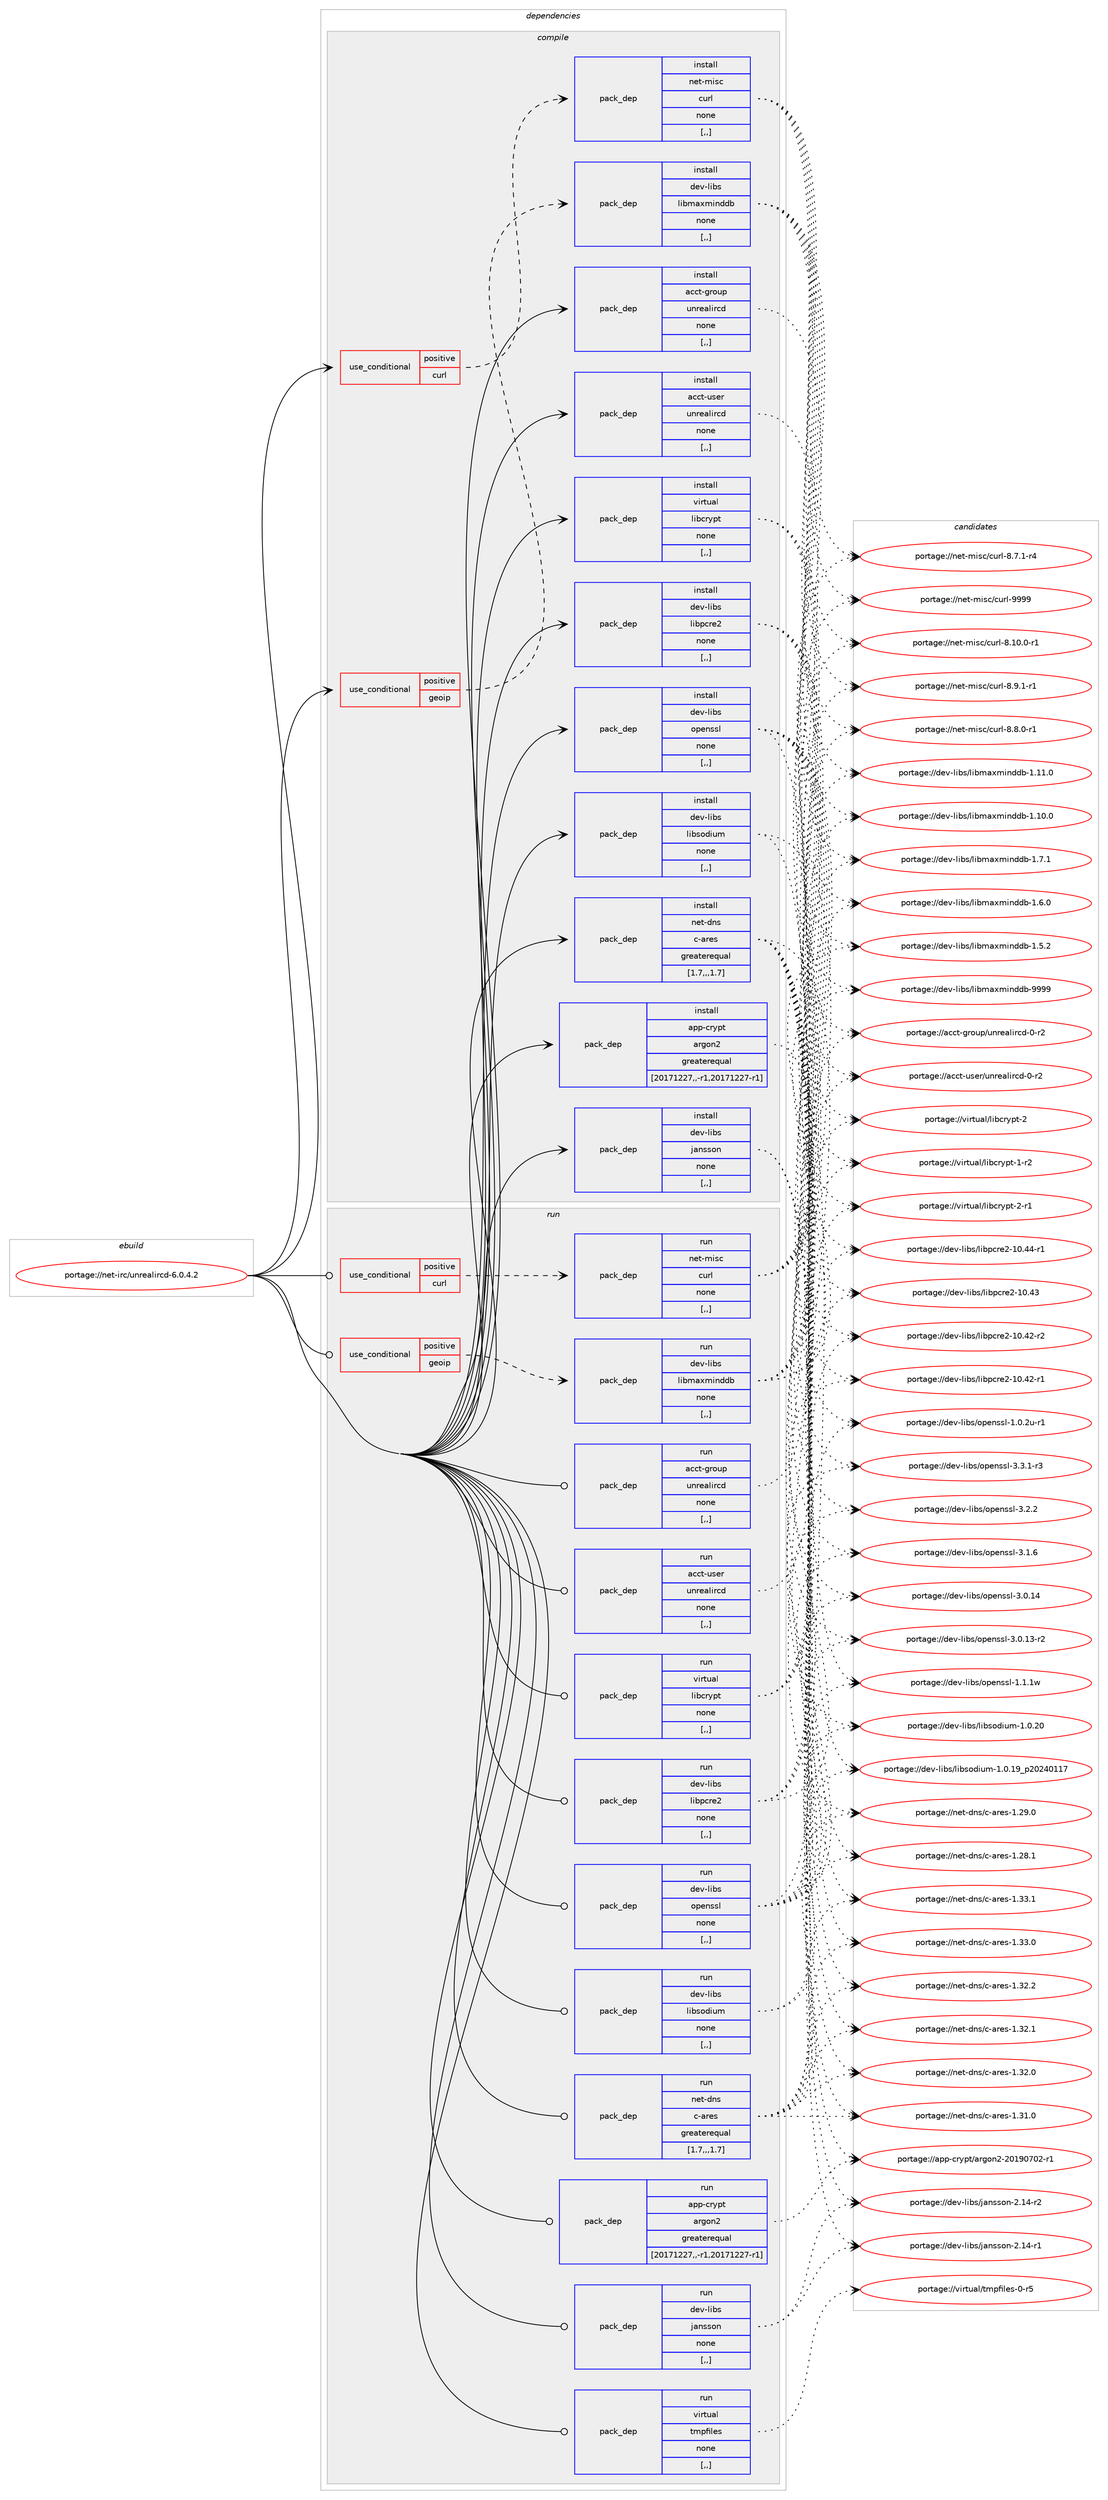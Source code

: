 digraph prolog {

# *************
# Graph options
# *************

newrank=true;
concentrate=true;
compound=true;
graph [rankdir=LR,fontname=Helvetica,fontsize=10,ranksep=1.5];#, ranksep=2.5, nodesep=0.2];
edge  [arrowhead=vee];
node  [fontname=Helvetica,fontsize=10];

# **********
# The ebuild
# **********

subgraph cluster_leftcol {
color=gray;
label=<<i>ebuild</i>>;
id [label="portage://net-irc/unrealircd-6.0.4.2", color=red, width=4, href="../net-irc/unrealircd-6.0.4.2.svg"];
}

# ****************
# The dependencies
# ****************

subgraph cluster_midcol {
color=gray;
label=<<i>dependencies</i>>;
subgraph cluster_compile {
fillcolor="#eeeeee";
style=filled;
label=<<i>compile</i>>;
subgraph cond227250 {
dependency869000 [label=<<TABLE BORDER="0" CELLBORDER="1" CELLSPACING="0" CELLPADDING="4"><TR><TD ROWSPAN="3" CELLPADDING="10">use_conditional</TD></TR><TR><TD>positive</TD></TR><TR><TD>curl</TD></TR></TABLE>>, shape=none, color=red];
subgraph pack635353 {
dependency869001 [label=<<TABLE BORDER="0" CELLBORDER="1" CELLSPACING="0" CELLPADDING="4" WIDTH="220"><TR><TD ROWSPAN="6" CELLPADDING="30">pack_dep</TD></TR><TR><TD WIDTH="110">install</TD></TR><TR><TD>net-misc</TD></TR><TR><TD>curl</TD></TR><TR><TD>none</TD></TR><TR><TD>[,,]</TD></TR></TABLE>>, shape=none, color=blue];
}
dependency869000:e -> dependency869001:w [weight=20,style="dashed",arrowhead="vee"];
}
id:e -> dependency869000:w [weight=20,style="solid",arrowhead="vee"];
subgraph cond227251 {
dependency869002 [label=<<TABLE BORDER="0" CELLBORDER="1" CELLSPACING="0" CELLPADDING="4"><TR><TD ROWSPAN="3" CELLPADDING="10">use_conditional</TD></TR><TR><TD>positive</TD></TR><TR><TD>geoip</TD></TR></TABLE>>, shape=none, color=red];
subgraph pack635354 {
dependency869003 [label=<<TABLE BORDER="0" CELLBORDER="1" CELLSPACING="0" CELLPADDING="4" WIDTH="220"><TR><TD ROWSPAN="6" CELLPADDING="30">pack_dep</TD></TR><TR><TD WIDTH="110">install</TD></TR><TR><TD>dev-libs</TD></TR><TR><TD>libmaxminddb</TD></TR><TR><TD>none</TD></TR><TR><TD>[,,]</TD></TR></TABLE>>, shape=none, color=blue];
}
dependency869002:e -> dependency869003:w [weight=20,style="dashed",arrowhead="vee"];
}
id:e -> dependency869002:w [weight=20,style="solid",arrowhead="vee"];
subgraph pack635355 {
dependency869004 [label=<<TABLE BORDER="0" CELLBORDER="1" CELLSPACING="0" CELLPADDING="4" WIDTH="220"><TR><TD ROWSPAN="6" CELLPADDING="30">pack_dep</TD></TR><TR><TD WIDTH="110">install</TD></TR><TR><TD>acct-group</TD></TR><TR><TD>unrealircd</TD></TR><TR><TD>none</TD></TR><TR><TD>[,,]</TD></TR></TABLE>>, shape=none, color=blue];
}
id:e -> dependency869004:w [weight=20,style="solid",arrowhead="vee"];
subgraph pack635356 {
dependency869005 [label=<<TABLE BORDER="0" CELLBORDER="1" CELLSPACING="0" CELLPADDING="4" WIDTH="220"><TR><TD ROWSPAN="6" CELLPADDING="30">pack_dep</TD></TR><TR><TD WIDTH="110">install</TD></TR><TR><TD>acct-user</TD></TR><TR><TD>unrealircd</TD></TR><TR><TD>none</TD></TR><TR><TD>[,,]</TD></TR></TABLE>>, shape=none, color=blue];
}
id:e -> dependency869005:w [weight=20,style="solid",arrowhead="vee"];
subgraph pack635357 {
dependency869006 [label=<<TABLE BORDER="0" CELLBORDER="1" CELLSPACING="0" CELLPADDING="4" WIDTH="220"><TR><TD ROWSPAN="6" CELLPADDING="30">pack_dep</TD></TR><TR><TD WIDTH="110">install</TD></TR><TR><TD>app-crypt</TD></TR><TR><TD>argon2</TD></TR><TR><TD>greaterequal</TD></TR><TR><TD>[20171227,,-r1,20171227-r1]</TD></TR></TABLE>>, shape=none, color=blue];
}
id:e -> dependency869006:w [weight=20,style="solid",arrowhead="vee"];
subgraph pack635358 {
dependency869007 [label=<<TABLE BORDER="0" CELLBORDER="1" CELLSPACING="0" CELLPADDING="4" WIDTH="220"><TR><TD ROWSPAN="6" CELLPADDING="30">pack_dep</TD></TR><TR><TD WIDTH="110">install</TD></TR><TR><TD>dev-libs</TD></TR><TR><TD>jansson</TD></TR><TR><TD>none</TD></TR><TR><TD>[,,]</TD></TR></TABLE>>, shape=none, color=blue];
}
id:e -> dependency869007:w [weight=20,style="solid",arrowhead="vee"];
subgraph pack635359 {
dependency869008 [label=<<TABLE BORDER="0" CELLBORDER="1" CELLSPACING="0" CELLPADDING="4" WIDTH="220"><TR><TD ROWSPAN="6" CELLPADDING="30">pack_dep</TD></TR><TR><TD WIDTH="110">install</TD></TR><TR><TD>dev-libs</TD></TR><TR><TD>libpcre2</TD></TR><TR><TD>none</TD></TR><TR><TD>[,,]</TD></TR></TABLE>>, shape=none, color=blue];
}
id:e -> dependency869008:w [weight=20,style="solid",arrowhead="vee"];
subgraph pack635360 {
dependency869009 [label=<<TABLE BORDER="0" CELLBORDER="1" CELLSPACING="0" CELLPADDING="4" WIDTH="220"><TR><TD ROWSPAN="6" CELLPADDING="30">pack_dep</TD></TR><TR><TD WIDTH="110">install</TD></TR><TR><TD>dev-libs</TD></TR><TR><TD>libsodium</TD></TR><TR><TD>none</TD></TR><TR><TD>[,,]</TD></TR></TABLE>>, shape=none, color=blue];
}
id:e -> dependency869009:w [weight=20,style="solid",arrowhead="vee"];
subgraph pack635361 {
dependency869010 [label=<<TABLE BORDER="0" CELLBORDER="1" CELLSPACING="0" CELLPADDING="4" WIDTH="220"><TR><TD ROWSPAN="6" CELLPADDING="30">pack_dep</TD></TR><TR><TD WIDTH="110">install</TD></TR><TR><TD>dev-libs</TD></TR><TR><TD>openssl</TD></TR><TR><TD>none</TD></TR><TR><TD>[,,]</TD></TR></TABLE>>, shape=none, color=blue];
}
id:e -> dependency869010:w [weight=20,style="solid",arrowhead="vee"];
subgraph pack635362 {
dependency869011 [label=<<TABLE BORDER="0" CELLBORDER="1" CELLSPACING="0" CELLPADDING="4" WIDTH="220"><TR><TD ROWSPAN="6" CELLPADDING="30">pack_dep</TD></TR><TR><TD WIDTH="110">install</TD></TR><TR><TD>net-dns</TD></TR><TR><TD>c-ares</TD></TR><TR><TD>greaterequal</TD></TR><TR><TD>[1.7,,,1.7]</TD></TR></TABLE>>, shape=none, color=blue];
}
id:e -> dependency869011:w [weight=20,style="solid",arrowhead="vee"];
subgraph pack635363 {
dependency869012 [label=<<TABLE BORDER="0" CELLBORDER="1" CELLSPACING="0" CELLPADDING="4" WIDTH="220"><TR><TD ROWSPAN="6" CELLPADDING="30">pack_dep</TD></TR><TR><TD WIDTH="110">install</TD></TR><TR><TD>virtual</TD></TR><TR><TD>libcrypt</TD></TR><TR><TD>none</TD></TR><TR><TD>[,,]</TD></TR></TABLE>>, shape=none, color=blue];
}
id:e -> dependency869012:w [weight=20,style="solid",arrowhead="vee"];
}
subgraph cluster_compileandrun {
fillcolor="#eeeeee";
style=filled;
label=<<i>compile and run</i>>;
}
subgraph cluster_run {
fillcolor="#eeeeee";
style=filled;
label=<<i>run</i>>;
subgraph cond227252 {
dependency869013 [label=<<TABLE BORDER="0" CELLBORDER="1" CELLSPACING="0" CELLPADDING="4"><TR><TD ROWSPAN="3" CELLPADDING="10">use_conditional</TD></TR><TR><TD>positive</TD></TR><TR><TD>curl</TD></TR></TABLE>>, shape=none, color=red];
subgraph pack635364 {
dependency869014 [label=<<TABLE BORDER="0" CELLBORDER="1" CELLSPACING="0" CELLPADDING="4" WIDTH="220"><TR><TD ROWSPAN="6" CELLPADDING="30">pack_dep</TD></TR><TR><TD WIDTH="110">run</TD></TR><TR><TD>net-misc</TD></TR><TR><TD>curl</TD></TR><TR><TD>none</TD></TR><TR><TD>[,,]</TD></TR></TABLE>>, shape=none, color=blue];
}
dependency869013:e -> dependency869014:w [weight=20,style="dashed",arrowhead="vee"];
}
id:e -> dependency869013:w [weight=20,style="solid",arrowhead="odot"];
subgraph cond227253 {
dependency869015 [label=<<TABLE BORDER="0" CELLBORDER="1" CELLSPACING="0" CELLPADDING="4"><TR><TD ROWSPAN="3" CELLPADDING="10">use_conditional</TD></TR><TR><TD>positive</TD></TR><TR><TD>geoip</TD></TR></TABLE>>, shape=none, color=red];
subgraph pack635365 {
dependency869016 [label=<<TABLE BORDER="0" CELLBORDER="1" CELLSPACING="0" CELLPADDING="4" WIDTH="220"><TR><TD ROWSPAN="6" CELLPADDING="30">pack_dep</TD></TR><TR><TD WIDTH="110">run</TD></TR><TR><TD>dev-libs</TD></TR><TR><TD>libmaxminddb</TD></TR><TR><TD>none</TD></TR><TR><TD>[,,]</TD></TR></TABLE>>, shape=none, color=blue];
}
dependency869015:e -> dependency869016:w [weight=20,style="dashed",arrowhead="vee"];
}
id:e -> dependency869015:w [weight=20,style="solid",arrowhead="odot"];
subgraph pack635366 {
dependency869017 [label=<<TABLE BORDER="0" CELLBORDER="1" CELLSPACING="0" CELLPADDING="4" WIDTH="220"><TR><TD ROWSPAN="6" CELLPADDING="30">pack_dep</TD></TR><TR><TD WIDTH="110">run</TD></TR><TR><TD>acct-group</TD></TR><TR><TD>unrealircd</TD></TR><TR><TD>none</TD></TR><TR><TD>[,,]</TD></TR></TABLE>>, shape=none, color=blue];
}
id:e -> dependency869017:w [weight=20,style="solid",arrowhead="odot"];
subgraph pack635367 {
dependency869018 [label=<<TABLE BORDER="0" CELLBORDER="1" CELLSPACING="0" CELLPADDING="4" WIDTH="220"><TR><TD ROWSPAN="6" CELLPADDING="30">pack_dep</TD></TR><TR><TD WIDTH="110">run</TD></TR><TR><TD>acct-user</TD></TR><TR><TD>unrealircd</TD></TR><TR><TD>none</TD></TR><TR><TD>[,,]</TD></TR></TABLE>>, shape=none, color=blue];
}
id:e -> dependency869018:w [weight=20,style="solid",arrowhead="odot"];
subgraph pack635368 {
dependency869019 [label=<<TABLE BORDER="0" CELLBORDER="1" CELLSPACING="0" CELLPADDING="4" WIDTH="220"><TR><TD ROWSPAN="6" CELLPADDING="30">pack_dep</TD></TR><TR><TD WIDTH="110">run</TD></TR><TR><TD>app-crypt</TD></TR><TR><TD>argon2</TD></TR><TR><TD>greaterequal</TD></TR><TR><TD>[20171227,,-r1,20171227-r1]</TD></TR></TABLE>>, shape=none, color=blue];
}
id:e -> dependency869019:w [weight=20,style="solid",arrowhead="odot"];
subgraph pack635369 {
dependency869020 [label=<<TABLE BORDER="0" CELLBORDER="1" CELLSPACING="0" CELLPADDING="4" WIDTH="220"><TR><TD ROWSPAN="6" CELLPADDING="30">pack_dep</TD></TR><TR><TD WIDTH="110">run</TD></TR><TR><TD>dev-libs</TD></TR><TR><TD>jansson</TD></TR><TR><TD>none</TD></TR><TR><TD>[,,]</TD></TR></TABLE>>, shape=none, color=blue];
}
id:e -> dependency869020:w [weight=20,style="solid",arrowhead="odot"];
subgraph pack635370 {
dependency869021 [label=<<TABLE BORDER="0" CELLBORDER="1" CELLSPACING="0" CELLPADDING="4" WIDTH="220"><TR><TD ROWSPAN="6" CELLPADDING="30">pack_dep</TD></TR><TR><TD WIDTH="110">run</TD></TR><TR><TD>dev-libs</TD></TR><TR><TD>libpcre2</TD></TR><TR><TD>none</TD></TR><TR><TD>[,,]</TD></TR></TABLE>>, shape=none, color=blue];
}
id:e -> dependency869021:w [weight=20,style="solid",arrowhead="odot"];
subgraph pack635371 {
dependency869022 [label=<<TABLE BORDER="0" CELLBORDER="1" CELLSPACING="0" CELLPADDING="4" WIDTH="220"><TR><TD ROWSPAN="6" CELLPADDING="30">pack_dep</TD></TR><TR><TD WIDTH="110">run</TD></TR><TR><TD>dev-libs</TD></TR><TR><TD>libsodium</TD></TR><TR><TD>none</TD></TR><TR><TD>[,,]</TD></TR></TABLE>>, shape=none, color=blue];
}
id:e -> dependency869022:w [weight=20,style="solid",arrowhead="odot"];
subgraph pack635372 {
dependency869023 [label=<<TABLE BORDER="0" CELLBORDER="1" CELLSPACING="0" CELLPADDING="4" WIDTH="220"><TR><TD ROWSPAN="6" CELLPADDING="30">pack_dep</TD></TR><TR><TD WIDTH="110">run</TD></TR><TR><TD>dev-libs</TD></TR><TR><TD>openssl</TD></TR><TR><TD>none</TD></TR><TR><TD>[,,]</TD></TR></TABLE>>, shape=none, color=blue];
}
id:e -> dependency869023:w [weight=20,style="solid",arrowhead="odot"];
subgraph pack635373 {
dependency869024 [label=<<TABLE BORDER="0" CELLBORDER="1" CELLSPACING="0" CELLPADDING="4" WIDTH="220"><TR><TD ROWSPAN="6" CELLPADDING="30">pack_dep</TD></TR><TR><TD WIDTH="110">run</TD></TR><TR><TD>net-dns</TD></TR><TR><TD>c-ares</TD></TR><TR><TD>greaterequal</TD></TR><TR><TD>[1.7,,,1.7]</TD></TR></TABLE>>, shape=none, color=blue];
}
id:e -> dependency869024:w [weight=20,style="solid",arrowhead="odot"];
subgraph pack635374 {
dependency869025 [label=<<TABLE BORDER="0" CELLBORDER="1" CELLSPACING="0" CELLPADDING="4" WIDTH="220"><TR><TD ROWSPAN="6" CELLPADDING="30">pack_dep</TD></TR><TR><TD WIDTH="110">run</TD></TR><TR><TD>virtual</TD></TR><TR><TD>libcrypt</TD></TR><TR><TD>none</TD></TR><TR><TD>[,,]</TD></TR></TABLE>>, shape=none, color=blue];
}
id:e -> dependency869025:w [weight=20,style="solid",arrowhead="odot"];
subgraph pack635375 {
dependency869026 [label=<<TABLE BORDER="0" CELLBORDER="1" CELLSPACING="0" CELLPADDING="4" WIDTH="220"><TR><TD ROWSPAN="6" CELLPADDING="30">pack_dep</TD></TR><TR><TD WIDTH="110">run</TD></TR><TR><TD>virtual</TD></TR><TR><TD>tmpfiles</TD></TR><TR><TD>none</TD></TR><TR><TD>[,,]</TD></TR></TABLE>>, shape=none, color=blue];
}
id:e -> dependency869026:w [weight=20,style="solid",arrowhead="odot"];
}
}

# **************
# The candidates
# **************

subgraph cluster_choices {
rank=same;
color=gray;
label=<<i>candidates</i>>;

subgraph choice635353 {
color=black;
nodesep=1;
choice110101116451091051159947991171141084557575757 [label="portage://net-misc/curl-9999", color=red, width=4,href="../net-misc/curl-9999.svg"];
choice11010111645109105115994799117114108455646494846484511449 [label="portage://net-misc/curl-8.10.0-r1", color=red, width=4,href="../net-misc/curl-8.10.0-r1.svg"];
choice110101116451091051159947991171141084556465746494511449 [label="portage://net-misc/curl-8.9.1-r1", color=red, width=4,href="../net-misc/curl-8.9.1-r1.svg"];
choice110101116451091051159947991171141084556465646484511449 [label="portage://net-misc/curl-8.8.0-r1", color=red, width=4,href="../net-misc/curl-8.8.0-r1.svg"];
choice110101116451091051159947991171141084556465546494511452 [label="portage://net-misc/curl-8.7.1-r4", color=red, width=4,href="../net-misc/curl-8.7.1-r4.svg"];
dependency869001:e -> choice110101116451091051159947991171141084557575757:w [style=dotted,weight="100"];
dependency869001:e -> choice11010111645109105115994799117114108455646494846484511449:w [style=dotted,weight="100"];
dependency869001:e -> choice110101116451091051159947991171141084556465746494511449:w [style=dotted,weight="100"];
dependency869001:e -> choice110101116451091051159947991171141084556465646484511449:w [style=dotted,weight="100"];
dependency869001:e -> choice110101116451091051159947991171141084556465546494511452:w [style=dotted,weight="100"];
}
subgraph choice635354 {
color=black;
nodesep=1;
choice1001011184510810598115471081059810997120109105110100100984557575757 [label="portage://dev-libs/libmaxminddb-9999", color=red, width=4,href="../dev-libs/libmaxminddb-9999.svg"];
choice10010111845108105981154710810598109971201091051101001009845494649494648 [label="portage://dev-libs/libmaxminddb-1.11.0", color=red, width=4,href="../dev-libs/libmaxminddb-1.11.0.svg"];
choice10010111845108105981154710810598109971201091051101001009845494649484648 [label="portage://dev-libs/libmaxminddb-1.10.0", color=red, width=4,href="../dev-libs/libmaxminddb-1.10.0.svg"];
choice100101118451081059811547108105981099712010910511010010098454946554649 [label="portage://dev-libs/libmaxminddb-1.7.1", color=red, width=4,href="../dev-libs/libmaxminddb-1.7.1.svg"];
choice100101118451081059811547108105981099712010910511010010098454946544648 [label="portage://dev-libs/libmaxminddb-1.6.0", color=red, width=4,href="../dev-libs/libmaxminddb-1.6.0.svg"];
choice100101118451081059811547108105981099712010910511010010098454946534650 [label="portage://dev-libs/libmaxminddb-1.5.2", color=red, width=4,href="../dev-libs/libmaxminddb-1.5.2.svg"];
dependency869003:e -> choice1001011184510810598115471081059810997120109105110100100984557575757:w [style=dotted,weight="100"];
dependency869003:e -> choice10010111845108105981154710810598109971201091051101001009845494649494648:w [style=dotted,weight="100"];
dependency869003:e -> choice10010111845108105981154710810598109971201091051101001009845494649484648:w [style=dotted,weight="100"];
dependency869003:e -> choice100101118451081059811547108105981099712010910511010010098454946554649:w [style=dotted,weight="100"];
dependency869003:e -> choice100101118451081059811547108105981099712010910511010010098454946544648:w [style=dotted,weight="100"];
dependency869003:e -> choice100101118451081059811547108105981099712010910511010010098454946534650:w [style=dotted,weight="100"];
}
subgraph choice635355 {
color=black;
nodesep=1;
choice9799991164510311411111711247117110114101971081051149910045484511450 [label="portage://acct-group/unrealircd-0-r2", color=red, width=4,href="../acct-group/unrealircd-0-r2.svg"];
dependency869004:e -> choice9799991164510311411111711247117110114101971081051149910045484511450:w [style=dotted,weight="100"];
}
subgraph choice635356 {
color=black;
nodesep=1;
choice9799991164511711510111447117110114101971081051149910045484511450 [label="portage://acct-user/unrealircd-0-r2", color=red, width=4,href="../acct-user/unrealircd-0-r2.svg"];
dependency869005:e -> choice9799991164511711510111447117110114101971081051149910045484511450:w [style=dotted,weight="100"];
}
subgraph choice635357 {
color=black;
nodesep=1;
choice9711211245991141211121164797114103111110504550484957485548504511449 [label="portage://app-crypt/argon2-20190702-r1", color=red, width=4,href="../app-crypt/argon2-20190702-r1.svg"];
dependency869006:e -> choice9711211245991141211121164797114103111110504550484957485548504511449:w [style=dotted,weight="100"];
}
subgraph choice635358 {
color=black;
nodesep=1;
choice1001011184510810598115471069711011511511111045504649524511450 [label="portage://dev-libs/jansson-2.14-r2", color=red, width=4,href="../dev-libs/jansson-2.14-r2.svg"];
choice1001011184510810598115471069711011511511111045504649524511449 [label="portage://dev-libs/jansson-2.14-r1", color=red, width=4,href="../dev-libs/jansson-2.14-r1.svg"];
dependency869007:e -> choice1001011184510810598115471069711011511511111045504649524511450:w [style=dotted,weight="100"];
dependency869007:e -> choice1001011184510810598115471069711011511511111045504649524511449:w [style=dotted,weight="100"];
}
subgraph choice635359 {
color=black;
nodesep=1;
choice1001011184510810598115471081059811299114101504549484652524511449 [label="portage://dev-libs/libpcre2-10.44-r1", color=red, width=4,href="../dev-libs/libpcre2-10.44-r1.svg"];
choice100101118451081059811547108105981129911410150454948465251 [label="portage://dev-libs/libpcre2-10.43", color=red, width=4,href="../dev-libs/libpcre2-10.43.svg"];
choice1001011184510810598115471081059811299114101504549484652504511450 [label="portage://dev-libs/libpcre2-10.42-r2", color=red, width=4,href="../dev-libs/libpcre2-10.42-r2.svg"];
choice1001011184510810598115471081059811299114101504549484652504511449 [label="portage://dev-libs/libpcre2-10.42-r1", color=red, width=4,href="../dev-libs/libpcre2-10.42-r1.svg"];
dependency869008:e -> choice1001011184510810598115471081059811299114101504549484652524511449:w [style=dotted,weight="100"];
dependency869008:e -> choice100101118451081059811547108105981129911410150454948465251:w [style=dotted,weight="100"];
dependency869008:e -> choice1001011184510810598115471081059811299114101504549484652504511450:w [style=dotted,weight="100"];
dependency869008:e -> choice1001011184510810598115471081059811299114101504549484652504511449:w [style=dotted,weight="100"];
}
subgraph choice635360 {
color=black;
nodesep=1;
choice1001011184510810598115471081059811511110010511710945494648465048 [label="portage://dev-libs/libsodium-1.0.20", color=red, width=4,href="../dev-libs/libsodium-1.0.20.svg"];
choice1001011184510810598115471081059811511110010511710945494648464957951125048505248494955 [label="portage://dev-libs/libsodium-1.0.19_p20240117", color=red, width=4,href="../dev-libs/libsodium-1.0.19_p20240117.svg"];
dependency869009:e -> choice1001011184510810598115471081059811511110010511710945494648465048:w [style=dotted,weight="100"];
dependency869009:e -> choice1001011184510810598115471081059811511110010511710945494648464957951125048505248494955:w [style=dotted,weight="100"];
}
subgraph choice635361 {
color=black;
nodesep=1;
choice1001011184510810598115471111121011101151151084551465146494511451 [label="portage://dev-libs/openssl-3.3.1-r3", color=red, width=4,href="../dev-libs/openssl-3.3.1-r3.svg"];
choice100101118451081059811547111112101110115115108455146504650 [label="portage://dev-libs/openssl-3.2.2", color=red, width=4,href="../dev-libs/openssl-3.2.2.svg"];
choice100101118451081059811547111112101110115115108455146494654 [label="portage://dev-libs/openssl-3.1.6", color=red, width=4,href="../dev-libs/openssl-3.1.6.svg"];
choice10010111845108105981154711111210111011511510845514648464952 [label="portage://dev-libs/openssl-3.0.14", color=red, width=4,href="../dev-libs/openssl-3.0.14.svg"];
choice100101118451081059811547111112101110115115108455146484649514511450 [label="portage://dev-libs/openssl-3.0.13-r2", color=red, width=4,href="../dev-libs/openssl-3.0.13-r2.svg"];
choice100101118451081059811547111112101110115115108454946494649119 [label="portage://dev-libs/openssl-1.1.1w", color=red, width=4,href="../dev-libs/openssl-1.1.1w.svg"];
choice1001011184510810598115471111121011101151151084549464846501174511449 [label="portage://dev-libs/openssl-1.0.2u-r1", color=red, width=4,href="../dev-libs/openssl-1.0.2u-r1.svg"];
dependency869010:e -> choice1001011184510810598115471111121011101151151084551465146494511451:w [style=dotted,weight="100"];
dependency869010:e -> choice100101118451081059811547111112101110115115108455146504650:w [style=dotted,weight="100"];
dependency869010:e -> choice100101118451081059811547111112101110115115108455146494654:w [style=dotted,weight="100"];
dependency869010:e -> choice10010111845108105981154711111210111011511510845514648464952:w [style=dotted,weight="100"];
dependency869010:e -> choice100101118451081059811547111112101110115115108455146484649514511450:w [style=dotted,weight="100"];
dependency869010:e -> choice100101118451081059811547111112101110115115108454946494649119:w [style=dotted,weight="100"];
dependency869010:e -> choice1001011184510810598115471111121011101151151084549464846501174511449:w [style=dotted,weight="100"];
}
subgraph choice635362 {
color=black;
nodesep=1;
choice110101116451001101154799459711410111545494651514649 [label="portage://net-dns/c-ares-1.33.1", color=red, width=4,href="../net-dns/c-ares-1.33.1.svg"];
choice110101116451001101154799459711410111545494651514648 [label="portage://net-dns/c-ares-1.33.0", color=red, width=4,href="../net-dns/c-ares-1.33.0.svg"];
choice110101116451001101154799459711410111545494651504650 [label="portage://net-dns/c-ares-1.32.2", color=red, width=4,href="../net-dns/c-ares-1.32.2.svg"];
choice110101116451001101154799459711410111545494651504649 [label="portage://net-dns/c-ares-1.32.1", color=red, width=4,href="../net-dns/c-ares-1.32.1.svg"];
choice110101116451001101154799459711410111545494651504648 [label="portage://net-dns/c-ares-1.32.0", color=red, width=4,href="../net-dns/c-ares-1.32.0.svg"];
choice110101116451001101154799459711410111545494651494648 [label="portage://net-dns/c-ares-1.31.0", color=red, width=4,href="../net-dns/c-ares-1.31.0.svg"];
choice110101116451001101154799459711410111545494650574648 [label="portage://net-dns/c-ares-1.29.0", color=red, width=4,href="../net-dns/c-ares-1.29.0.svg"];
choice110101116451001101154799459711410111545494650564649 [label="portage://net-dns/c-ares-1.28.1", color=red, width=4,href="../net-dns/c-ares-1.28.1.svg"];
dependency869011:e -> choice110101116451001101154799459711410111545494651514649:w [style=dotted,weight="100"];
dependency869011:e -> choice110101116451001101154799459711410111545494651514648:w [style=dotted,weight="100"];
dependency869011:e -> choice110101116451001101154799459711410111545494651504650:w [style=dotted,weight="100"];
dependency869011:e -> choice110101116451001101154799459711410111545494651504649:w [style=dotted,weight="100"];
dependency869011:e -> choice110101116451001101154799459711410111545494651504648:w [style=dotted,weight="100"];
dependency869011:e -> choice110101116451001101154799459711410111545494651494648:w [style=dotted,weight="100"];
dependency869011:e -> choice110101116451001101154799459711410111545494650574648:w [style=dotted,weight="100"];
dependency869011:e -> choice110101116451001101154799459711410111545494650564649:w [style=dotted,weight="100"];
}
subgraph choice635363 {
color=black;
nodesep=1;
choice1181051141161179710847108105989911412111211645504511449 [label="portage://virtual/libcrypt-2-r1", color=red, width=4,href="../virtual/libcrypt-2-r1.svg"];
choice118105114116117971084710810598991141211121164550 [label="portage://virtual/libcrypt-2", color=red, width=4,href="../virtual/libcrypt-2.svg"];
choice1181051141161179710847108105989911412111211645494511450 [label="portage://virtual/libcrypt-1-r2", color=red, width=4,href="../virtual/libcrypt-1-r2.svg"];
dependency869012:e -> choice1181051141161179710847108105989911412111211645504511449:w [style=dotted,weight="100"];
dependency869012:e -> choice118105114116117971084710810598991141211121164550:w [style=dotted,weight="100"];
dependency869012:e -> choice1181051141161179710847108105989911412111211645494511450:w [style=dotted,weight="100"];
}
subgraph choice635364 {
color=black;
nodesep=1;
choice110101116451091051159947991171141084557575757 [label="portage://net-misc/curl-9999", color=red, width=4,href="../net-misc/curl-9999.svg"];
choice11010111645109105115994799117114108455646494846484511449 [label="portage://net-misc/curl-8.10.0-r1", color=red, width=4,href="../net-misc/curl-8.10.0-r1.svg"];
choice110101116451091051159947991171141084556465746494511449 [label="portage://net-misc/curl-8.9.1-r1", color=red, width=4,href="../net-misc/curl-8.9.1-r1.svg"];
choice110101116451091051159947991171141084556465646484511449 [label="portage://net-misc/curl-8.8.0-r1", color=red, width=4,href="../net-misc/curl-8.8.0-r1.svg"];
choice110101116451091051159947991171141084556465546494511452 [label="portage://net-misc/curl-8.7.1-r4", color=red, width=4,href="../net-misc/curl-8.7.1-r4.svg"];
dependency869014:e -> choice110101116451091051159947991171141084557575757:w [style=dotted,weight="100"];
dependency869014:e -> choice11010111645109105115994799117114108455646494846484511449:w [style=dotted,weight="100"];
dependency869014:e -> choice110101116451091051159947991171141084556465746494511449:w [style=dotted,weight="100"];
dependency869014:e -> choice110101116451091051159947991171141084556465646484511449:w [style=dotted,weight="100"];
dependency869014:e -> choice110101116451091051159947991171141084556465546494511452:w [style=dotted,weight="100"];
}
subgraph choice635365 {
color=black;
nodesep=1;
choice1001011184510810598115471081059810997120109105110100100984557575757 [label="portage://dev-libs/libmaxminddb-9999", color=red, width=4,href="../dev-libs/libmaxminddb-9999.svg"];
choice10010111845108105981154710810598109971201091051101001009845494649494648 [label="portage://dev-libs/libmaxminddb-1.11.0", color=red, width=4,href="../dev-libs/libmaxminddb-1.11.0.svg"];
choice10010111845108105981154710810598109971201091051101001009845494649484648 [label="portage://dev-libs/libmaxminddb-1.10.0", color=red, width=4,href="../dev-libs/libmaxminddb-1.10.0.svg"];
choice100101118451081059811547108105981099712010910511010010098454946554649 [label="portage://dev-libs/libmaxminddb-1.7.1", color=red, width=4,href="../dev-libs/libmaxminddb-1.7.1.svg"];
choice100101118451081059811547108105981099712010910511010010098454946544648 [label="portage://dev-libs/libmaxminddb-1.6.0", color=red, width=4,href="../dev-libs/libmaxminddb-1.6.0.svg"];
choice100101118451081059811547108105981099712010910511010010098454946534650 [label="portage://dev-libs/libmaxminddb-1.5.2", color=red, width=4,href="../dev-libs/libmaxminddb-1.5.2.svg"];
dependency869016:e -> choice1001011184510810598115471081059810997120109105110100100984557575757:w [style=dotted,weight="100"];
dependency869016:e -> choice10010111845108105981154710810598109971201091051101001009845494649494648:w [style=dotted,weight="100"];
dependency869016:e -> choice10010111845108105981154710810598109971201091051101001009845494649484648:w [style=dotted,weight="100"];
dependency869016:e -> choice100101118451081059811547108105981099712010910511010010098454946554649:w [style=dotted,weight="100"];
dependency869016:e -> choice100101118451081059811547108105981099712010910511010010098454946544648:w [style=dotted,weight="100"];
dependency869016:e -> choice100101118451081059811547108105981099712010910511010010098454946534650:w [style=dotted,weight="100"];
}
subgraph choice635366 {
color=black;
nodesep=1;
choice9799991164510311411111711247117110114101971081051149910045484511450 [label="portage://acct-group/unrealircd-0-r2", color=red, width=4,href="../acct-group/unrealircd-0-r2.svg"];
dependency869017:e -> choice9799991164510311411111711247117110114101971081051149910045484511450:w [style=dotted,weight="100"];
}
subgraph choice635367 {
color=black;
nodesep=1;
choice9799991164511711510111447117110114101971081051149910045484511450 [label="portage://acct-user/unrealircd-0-r2", color=red, width=4,href="../acct-user/unrealircd-0-r2.svg"];
dependency869018:e -> choice9799991164511711510111447117110114101971081051149910045484511450:w [style=dotted,weight="100"];
}
subgraph choice635368 {
color=black;
nodesep=1;
choice9711211245991141211121164797114103111110504550484957485548504511449 [label="portage://app-crypt/argon2-20190702-r1", color=red, width=4,href="../app-crypt/argon2-20190702-r1.svg"];
dependency869019:e -> choice9711211245991141211121164797114103111110504550484957485548504511449:w [style=dotted,weight="100"];
}
subgraph choice635369 {
color=black;
nodesep=1;
choice1001011184510810598115471069711011511511111045504649524511450 [label="portage://dev-libs/jansson-2.14-r2", color=red, width=4,href="../dev-libs/jansson-2.14-r2.svg"];
choice1001011184510810598115471069711011511511111045504649524511449 [label="portage://dev-libs/jansson-2.14-r1", color=red, width=4,href="../dev-libs/jansson-2.14-r1.svg"];
dependency869020:e -> choice1001011184510810598115471069711011511511111045504649524511450:w [style=dotted,weight="100"];
dependency869020:e -> choice1001011184510810598115471069711011511511111045504649524511449:w [style=dotted,weight="100"];
}
subgraph choice635370 {
color=black;
nodesep=1;
choice1001011184510810598115471081059811299114101504549484652524511449 [label="portage://dev-libs/libpcre2-10.44-r1", color=red, width=4,href="../dev-libs/libpcre2-10.44-r1.svg"];
choice100101118451081059811547108105981129911410150454948465251 [label="portage://dev-libs/libpcre2-10.43", color=red, width=4,href="../dev-libs/libpcre2-10.43.svg"];
choice1001011184510810598115471081059811299114101504549484652504511450 [label="portage://dev-libs/libpcre2-10.42-r2", color=red, width=4,href="../dev-libs/libpcre2-10.42-r2.svg"];
choice1001011184510810598115471081059811299114101504549484652504511449 [label="portage://dev-libs/libpcre2-10.42-r1", color=red, width=4,href="../dev-libs/libpcre2-10.42-r1.svg"];
dependency869021:e -> choice1001011184510810598115471081059811299114101504549484652524511449:w [style=dotted,weight="100"];
dependency869021:e -> choice100101118451081059811547108105981129911410150454948465251:w [style=dotted,weight="100"];
dependency869021:e -> choice1001011184510810598115471081059811299114101504549484652504511450:w [style=dotted,weight="100"];
dependency869021:e -> choice1001011184510810598115471081059811299114101504549484652504511449:w [style=dotted,weight="100"];
}
subgraph choice635371 {
color=black;
nodesep=1;
choice1001011184510810598115471081059811511110010511710945494648465048 [label="portage://dev-libs/libsodium-1.0.20", color=red, width=4,href="../dev-libs/libsodium-1.0.20.svg"];
choice1001011184510810598115471081059811511110010511710945494648464957951125048505248494955 [label="portage://dev-libs/libsodium-1.0.19_p20240117", color=red, width=4,href="../dev-libs/libsodium-1.0.19_p20240117.svg"];
dependency869022:e -> choice1001011184510810598115471081059811511110010511710945494648465048:w [style=dotted,weight="100"];
dependency869022:e -> choice1001011184510810598115471081059811511110010511710945494648464957951125048505248494955:w [style=dotted,weight="100"];
}
subgraph choice635372 {
color=black;
nodesep=1;
choice1001011184510810598115471111121011101151151084551465146494511451 [label="portage://dev-libs/openssl-3.3.1-r3", color=red, width=4,href="../dev-libs/openssl-3.3.1-r3.svg"];
choice100101118451081059811547111112101110115115108455146504650 [label="portage://dev-libs/openssl-3.2.2", color=red, width=4,href="../dev-libs/openssl-3.2.2.svg"];
choice100101118451081059811547111112101110115115108455146494654 [label="portage://dev-libs/openssl-3.1.6", color=red, width=4,href="../dev-libs/openssl-3.1.6.svg"];
choice10010111845108105981154711111210111011511510845514648464952 [label="portage://dev-libs/openssl-3.0.14", color=red, width=4,href="../dev-libs/openssl-3.0.14.svg"];
choice100101118451081059811547111112101110115115108455146484649514511450 [label="portage://dev-libs/openssl-3.0.13-r2", color=red, width=4,href="../dev-libs/openssl-3.0.13-r2.svg"];
choice100101118451081059811547111112101110115115108454946494649119 [label="portage://dev-libs/openssl-1.1.1w", color=red, width=4,href="../dev-libs/openssl-1.1.1w.svg"];
choice1001011184510810598115471111121011101151151084549464846501174511449 [label="portage://dev-libs/openssl-1.0.2u-r1", color=red, width=4,href="../dev-libs/openssl-1.0.2u-r1.svg"];
dependency869023:e -> choice1001011184510810598115471111121011101151151084551465146494511451:w [style=dotted,weight="100"];
dependency869023:e -> choice100101118451081059811547111112101110115115108455146504650:w [style=dotted,weight="100"];
dependency869023:e -> choice100101118451081059811547111112101110115115108455146494654:w [style=dotted,weight="100"];
dependency869023:e -> choice10010111845108105981154711111210111011511510845514648464952:w [style=dotted,weight="100"];
dependency869023:e -> choice100101118451081059811547111112101110115115108455146484649514511450:w [style=dotted,weight="100"];
dependency869023:e -> choice100101118451081059811547111112101110115115108454946494649119:w [style=dotted,weight="100"];
dependency869023:e -> choice1001011184510810598115471111121011101151151084549464846501174511449:w [style=dotted,weight="100"];
}
subgraph choice635373 {
color=black;
nodesep=1;
choice110101116451001101154799459711410111545494651514649 [label="portage://net-dns/c-ares-1.33.1", color=red, width=4,href="../net-dns/c-ares-1.33.1.svg"];
choice110101116451001101154799459711410111545494651514648 [label="portage://net-dns/c-ares-1.33.0", color=red, width=4,href="../net-dns/c-ares-1.33.0.svg"];
choice110101116451001101154799459711410111545494651504650 [label="portage://net-dns/c-ares-1.32.2", color=red, width=4,href="../net-dns/c-ares-1.32.2.svg"];
choice110101116451001101154799459711410111545494651504649 [label="portage://net-dns/c-ares-1.32.1", color=red, width=4,href="../net-dns/c-ares-1.32.1.svg"];
choice110101116451001101154799459711410111545494651504648 [label="portage://net-dns/c-ares-1.32.0", color=red, width=4,href="../net-dns/c-ares-1.32.0.svg"];
choice110101116451001101154799459711410111545494651494648 [label="portage://net-dns/c-ares-1.31.0", color=red, width=4,href="../net-dns/c-ares-1.31.0.svg"];
choice110101116451001101154799459711410111545494650574648 [label="portage://net-dns/c-ares-1.29.0", color=red, width=4,href="../net-dns/c-ares-1.29.0.svg"];
choice110101116451001101154799459711410111545494650564649 [label="portage://net-dns/c-ares-1.28.1", color=red, width=4,href="../net-dns/c-ares-1.28.1.svg"];
dependency869024:e -> choice110101116451001101154799459711410111545494651514649:w [style=dotted,weight="100"];
dependency869024:e -> choice110101116451001101154799459711410111545494651514648:w [style=dotted,weight="100"];
dependency869024:e -> choice110101116451001101154799459711410111545494651504650:w [style=dotted,weight="100"];
dependency869024:e -> choice110101116451001101154799459711410111545494651504649:w [style=dotted,weight="100"];
dependency869024:e -> choice110101116451001101154799459711410111545494651504648:w [style=dotted,weight="100"];
dependency869024:e -> choice110101116451001101154799459711410111545494651494648:w [style=dotted,weight="100"];
dependency869024:e -> choice110101116451001101154799459711410111545494650574648:w [style=dotted,weight="100"];
dependency869024:e -> choice110101116451001101154799459711410111545494650564649:w [style=dotted,weight="100"];
}
subgraph choice635374 {
color=black;
nodesep=1;
choice1181051141161179710847108105989911412111211645504511449 [label="portage://virtual/libcrypt-2-r1", color=red, width=4,href="../virtual/libcrypt-2-r1.svg"];
choice118105114116117971084710810598991141211121164550 [label="portage://virtual/libcrypt-2", color=red, width=4,href="../virtual/libcrypt-2.svg"];
choice1181051141161179710847108105989911412111211645494511450 [label="portage://virtual/libcrypt-1-r2", color=red, width=4,href="../virtual/libcrypt-1-r2.svg"];
dependency869025:e -> choice1181051141161179710847108105989911412111211645504511449:w [style=dotted,weight="100"];
dependency869025:e -> choice118105114116117971084710810598991141211121164550:w [style=dotted,weight="100"];
dependency869025:e -> choice1181051141161179710847108105989911412111211645494511450:w [style=dotted,weight="100"];
}
subgraph choice635375 {
color=black;
nodesep=1;
choice118105114116117971084711610911210210510810111545484511453 [label="portage://virtual/tmpfiles-0-r5", color=red, width=4,href="../virtual/tmpfiles-0-r5.svg"];
dependency869026:e -> choice118105114116117971084711610911210210510810111545484511453:w [style=dotted,weight="100"];
}
}

}
